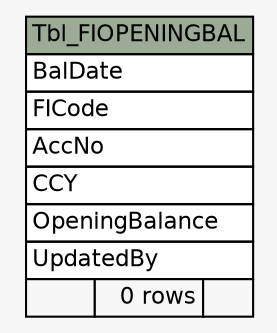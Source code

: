 // dot 2.38.0 on Windows 10 10.0
// SchemaSpy rev 590
digraph "Tbl_FIOPENINGBAL" {
  graph [
    rankdir="RL"
    bgcolor="#f7f7f7"
    nodesep="0.18"
    ranksep="0.46"
    fontname="Helvetica"
    fontsize="11"
  ];
  node [
    fontname="Helvetica"
    fontsize="11"
    shape="plaintext"
  ];
  edge [
    arrowsize="0.8"
  ];
  "Tbl_FIOPENINGBAL" [
    label=<
    <TABLE BORDER="0" CELLBORDER="1" CELLSPACING="0" BGCOLOR="#ffffff">
      <TR><TD COLSPAN="3" BGCOLOR="#9bab96" ALIGN="CENTER">Tbl_FIOPENINGBAL</TD></TR>
      <TR><TD PORT="BalDate" COLSPAN="3" ALIGN="LEFT">BalDate</TD></TR>
      <TR><TD PORT="FICode" COLSPAN="3" ALIGN="LEFT">FICode</TD></TR>
      <TR><TD PORT="AccNo" COLSPAN="3" ALIGN="LEFT">AccNo</TD></TR>
      <TR><TD PORT="CCY" COLSPAN="3" ALIGN="LEFT">CCY</TD></TR>
      <TR><TD PORT="OpeningBalance" COLSPAN="3" ALIGN="LEFT">OpeningBalance</TD></TR>
      <TR><TD PORT="UpdatedBy" COLSPAN="3" ALIGN="LEFT">UpdatedBy</TD></TR>
      <TR><TD ALIGN="LEFT" BGCOLOR="#f7f7f7">  </TD><TD ALIGN="RIGHT" BGCOLOR="#f7f7f7">0 rows</TD><TD ALIGN="RIGHT" BGCOLOR="#f7f7f7">  </TD></TR>
    </TABLE>>
    URL="tables/Tbl_FIOPENINGBAL.html"
    tooltip="Tbl_FIOPENINGBAL"
  ];
}

